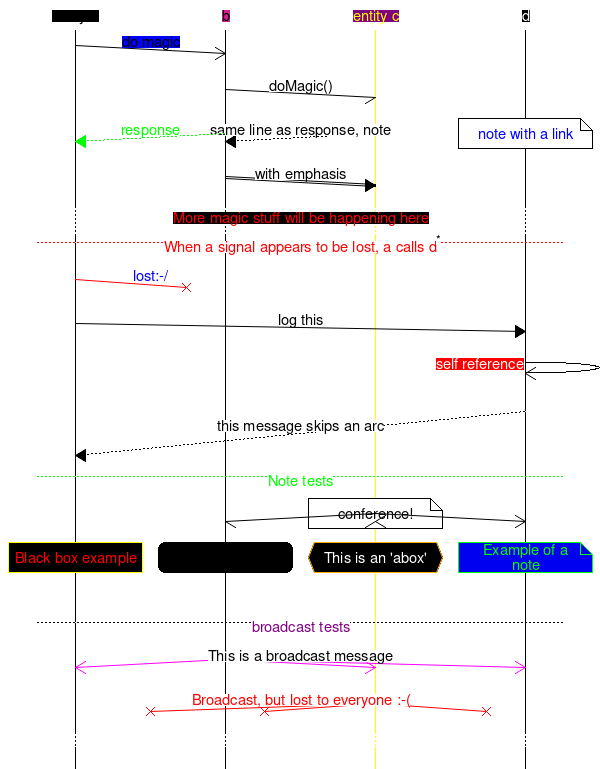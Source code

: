 msc {
  # options
  hscale="1.0" /*, width=600 */,arcgradient="8";

  # entities
  a [label="entity a", textbgcolor="pink"],
  b[textbgcolor="violet"],
  "entity c"[textbgcolor="purple", textcolor="yellow", linecolor="yellow"],
  d[textbgcolor="black", textcolor="white"];

  # arcs
  a =>> b [label="do magic", textcolor="cyan", textbgcolor="blue"];
  b -> "entity c" [label="doMagic()"];  

  "entity c" >> b[label="same line as response, note"],
  b >> a [label="response", linecolor="green", textcolor="green"],
  d note d [label="note with a link", url="https://github.com/sverweij/mscgen_js"];
  b :> "entity c" [label="with emphasis"];
  ... [label="More magic stuff will be happening here", textcolor="red", textbgcolor="gold"];

  --- [label="When a signal appears to be lost, a calls d", id="*",textcolor="red", linecolor="red"];
  a-xb [label="lost:-/", linecolor="red", textcolor="blue"];
  a=>d[label="log this"];
  d =>> d [label="self reference", textbgcolor="red", textcolor="white"];
  d >>a[label="this message skips an arc", arcskip="1"];
  |||;
  ---[label="Note tests", textcolor="green", linecolor="green"];
  "entity c" note "entity c" [label="conference!"],
  "entity c" <<=>> d,
  "entity c" <-> b;
  a box a  [label="Black box example", textcolor="red", textbgcolor="black", linecolor="yellow"],
  b rbox b [label="This is an 'rbox' example", textbgcolor="cyan"],
  "entity c" abox "entity c" [label="This is an 'abox'", textcolor="white", textbgcolor="brown", linecolor="orange"],
  d note d [label="Example of a note", linecolor="green", textcolor="green", textbgcolor="#0F0"];
  |||;
  ---[label="broadcast tests", textcolor="purple", linecolor="brown"];
  * <<= b  [label="This is a broadcast message", linecolor="fuchsia"];
  "entity c" -x * [label="Broadcast, but lost to everyone :-(", textcolor="red", linecolor="red"];
  ...; # it goes on and on and on ...
}
